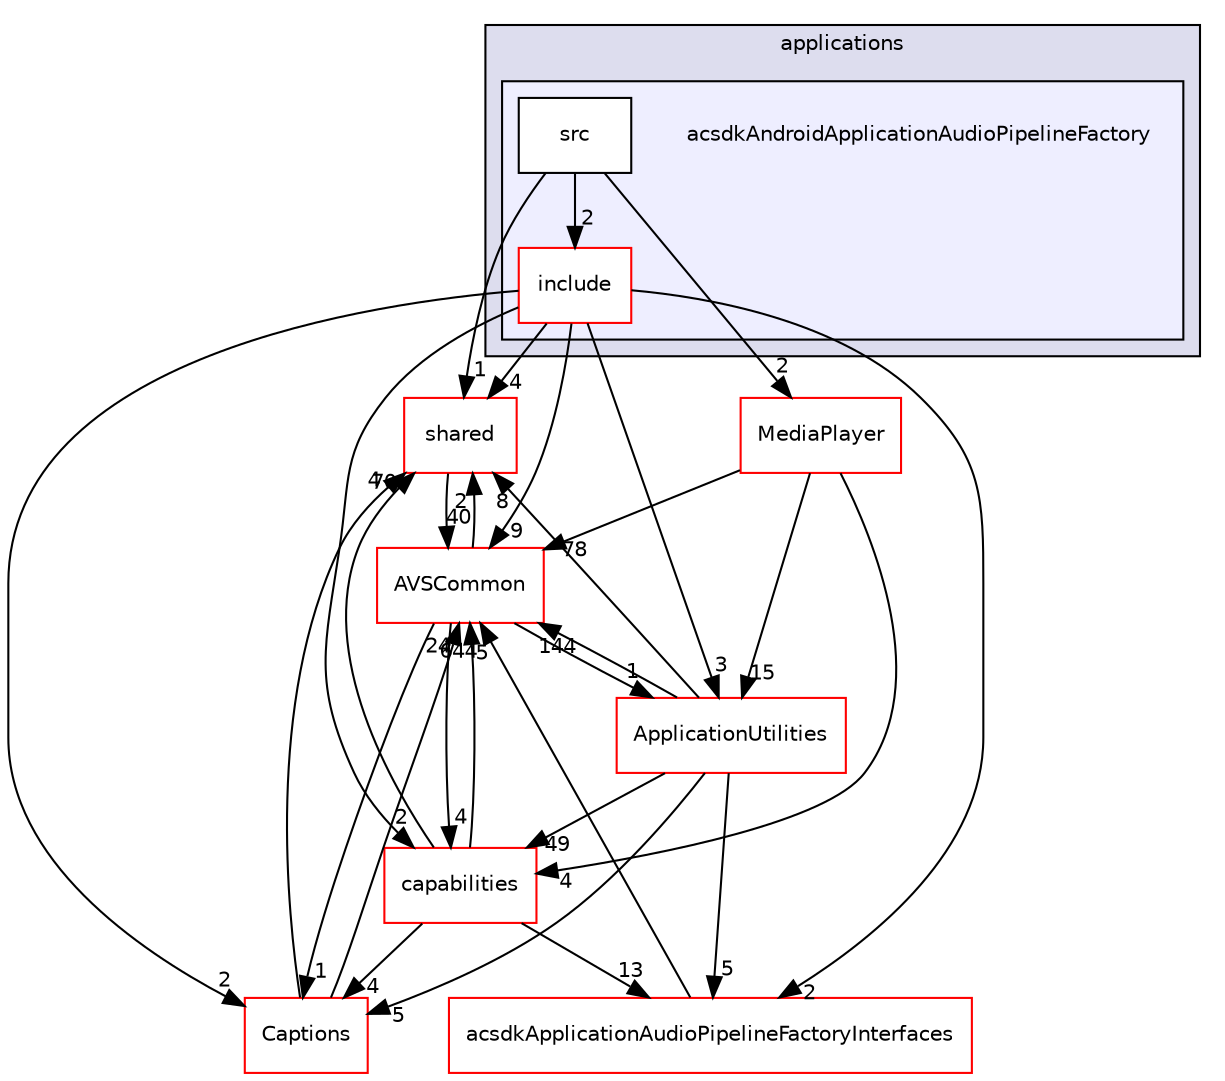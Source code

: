 digraph "/workplace/avs-device-sdk/applications/acsdkAndroidApplicationAudioPipelineFactory" {
  compound=true
  node [ fontsize="10", fontname="Helvetica"];
  edge [ labelfontsize="10", labelfontname="Helvetica"];
  subgraph clusterdir_a6e4fee11f07c3b70486e88fe92cbbdc {
    graph [ bgcolor="#ddddee", pencolor="black", label="applications" fontname="Helvetica", fontsize="10", URL="dir_a6e4fee11f07c3b70486e88fe92cbbdc.html"]
  subgraph clusterdir_1cf53dd7f9966fe965530490bbad7057 {
    graph [ bgcolor="#eeeeff", pencolor="black", label="" URL="dir_1cf53dd7f9966fe965530490bbad7057.html"];
    dir_1cf53dd7f9966fe965530490bbad7057 [shape=plaintext label="acsdkAndroidApplicationAudioPipelineFactory"];
    dir_17f2aaa44c0ff33b634df8d6348022d5 [shape=box label="include" color="red" fillcolor="white" style="filled" URL="dir_17f2aaa44c0ff33b634df8d6348022d5.html"];
    dir_375f1c944b2b3aec10684fda8196bcca [shape=box label="src" color="black" fillcolor="white" style="filled" URL="dir_375f1c944b2b3aec10684fda8196bcca.html"];
  }
  }
  dir_9982052f7ce695d12571567315b2fafa [shape=box label="shared" fillcolor="white" style="filled" color="red" URL="dir_9982052f7ce695d12571567315b2fafa.html"];
  dir_748b5abbb33df61eda67007924a1a0cb [shape=box label="ApplicationUtilities" fillcolor="white" style="filled" color="red" URL="dir_748b5abbb33df61eda67007924a1a0cb.html"];
  dir_5f7911d5aff7f3db61b81ea8d608701d [shape=box label="acsdkApplicationAudioPipelineFactoryInterfaces" fillcolor="white" style="filled" color="red" URL="dir_5f7911d5aff7f3db61b81ea8d608701d.html"];
  dir_de0e77330fd0ab33359e90b501923c8e [shape=box label="Captions" fillcolor="white" style="filled" color="red" URL="dir_de0e77330fd0ab33359e90b501923c8e.html"];
  dir_9d34932954f3d83257e5e12e3f421a72 [shape=box label="MediaPlayer" fillcolor="white" style="filled" color="red" URL="dir_9d34932954f3d83257e5e12e3f421a72.html"];
  dir_13e65effb2bde530b17b3d5eefcd0266 [shape=box label="AVSCommon" fillcolor="white" style="filled" color="red" URL="dir_13e65effb2bde530b17b3d5eefcd0266.html"];
  dir_55f1e16e469d547c636a522dac21b8a1 [shape=box label="capabilities" fillcolor="white" style="filled" color="red" URL="dir_55f1e16e469d547c636a522dac21b8a1.html"];
  dir_9982052f7ce695d12571567315b2fafa->dir_13e65effb2bde530b17b3d5eefcd0266 [headlabel="40", labeldistance=1.5 headhref="dir_000116_000017.html"];
  dir_748b5abbb33df61eda67007924a1a0cb->dir_9982052f7ce695d12571567315b2fafa [headlabel="8", labeldistance=1.5 headhref="dir_000127_000116.html"];
  dir_748b5abbb33df61eda67007924a1a0cb->dir_5f7911d5aff7f3db61b81ea8d608701d [headlabel="5", labeldistance=1.5 headhref="dir_000127_000041.html"];
  dir_748b5abbb33df61eda67007924a1a0cb->dir_de0e77330fd0ab33359e90b501923c8e [headlabel="5", labeldistance=1.5 headhref="dir_000127_000502.html"];
  dir_748b5abbb33df61eda67007924a1a0cb->dir_13e65effb2bde530b17b3d5eefcd0266 [headlabel="144", labeldistance=1.5 headhref="dir_000127_000017.html"];
  dir_748b5abbb33df61eda67007924a1a0cb->dir_55f1e16e469d547c636a522dac21b8a1 [headlabel="49", labeldistance=1.5 headhref="dir_000127_000163.html"];
  dir_17f2aaa44c0ff33b634df8d6348022d5->dir_9982052f7ce695d12571567315b2fafa [headlabel="4", labeldistance=1.5 headhref="dir_000030_000116.html"];
  dir_17f2aaa44c0ff33b634df8d6348022d5->dir_748b5abbb33df61eda67007924a1a0cb [headlabel="3", labeldistance=1.5 headhref="dir_000030_000127.html"];
  dir_17f2aaa44c0ff33b634df8d6348022d5->dir_5f7911d5aff7f3db61b81ea8d608701d [headlabel="2", labeldistance=1.5 headhref="dir_000030_000041.html"];
  dir_17f2aaa44c0ff33b634df8d6348022d5->dir_de0e77330fd0ab33359e90b501923c8e [headlabel="2", labeldistance=1.5 headhref="dir_000030_000502.html"];
  dir_17f2aaa44c0ff33b634df8d6348022d5->dir_13e65effb2bde530b17b3d5eefcd0266 [headlabel="9", labeldistance=1.5 headhref="dir_000030_000017.html"];
  dir_17f2aaa44c0ff33b634df8d6348022d5->dir_55f1e16e469d547c636a522dac21b8a1 [headlabel="2", labeldistance=1.5 headhref="dir_000030_000163.html"];
  dir_5f7911d5aff7f3db61b81ea8d608701d->dir_13e65effb2bde530b17b3d5eefcd0266 [headlabel="5", labeldistance=1.5 headhref="dir_000041_000017.html"];
  dir_de0e77330fd0ab33359e90b501923c8e->dir_9982052f7ce695d12571567315b2fafa [headlabel="4", labeldistance=1.5 headhref="dir_000502_000116.html"];
  dir_de0e77330fd0ab33359e90b501923c8e->dir_13e65effb2bde530b17b3d5eefcd0266 [headlabel="24", labeldistance=1.5 headhref="dir_000502_000017.html"];
  dir_9d34932954f3d83257e5e12e3f421a72->dir_748b5abbb33df61eda67007924a1a0cb [headlabel="15", labeldistance=1.5 headhref="dir_000660_000127.html"];
  dir_9d34932954f3d83257e5e12e3f421a72->dir_13e65effb2bde530b17b3d5eefcd0266 [headlabel="78", labeldistance=1.5 headhref="dir_000660_000017.html"];
  dir_9d34932954f3d83257e5e12e3f421a72->dir_55f1e16e469d547c636a522dac21b8a1 [headlabel="4", labeldistance=1.5 headhref="dir_000660_000163.html"];
  dir_13e65effb2bde530b17b3d5eefcd0266->dir_9982052f7ce695d12571567315b2fafa [headlabel="2", labeldistance=1.5 headhref="dir_000017_000116.html"];
  dir_13e65effb2bde530b17b3d5eefcd0266->dir_748b5abbb33df61eda67007924a1a0cb [headlabel="1", labeldistance=1.5 headhref="dir_000017_000127.html"];
  dir_13e65effb2bde530b17b3d5eefcd0266->dir_de0e77330fd0ab33359e90b501923c8e [headlabel="1", labeldistance=1.5 headhref="dir_000017_000502.html"];
  dir_13e65effb2bde530b17b3d5eefcd0266->dir_55f1e16e469d547c636a522dac21b8a1 [headlabel="4", labeldistance=1.5 headhref="dir_000017_000163.html"];
  dir_55f1e16e469d547c636a522dac21b8a1->dir_9982052f7ce695d12571567315b2fafa [headlabel="70", labeldistance=1.5 headhref="dir_000163_000116.html"];
  dir_55f1e16e469d547c636a522dac21b8a1->dir_5f7911d5aff7f3db61b81ea8d608701d [headlabel="13", labeldistance=1.5 headhref="dir_000163_000041.html"];
  dir_55f1e16e469d547c636a522dac21b8a1->dir_de0e77330fd0ab33359e90b501923c8e [headlabel="4", labeldistance=1.5 headhref="dir_000163_000502.html"];
  dir_55f1e16e469d547c636a522dac21b8a1->dir_13e65effb2bde530b17b3d5eefcd0266 [headlabel="644", labeldistance=1.5 headhref="dir_000163_000017.html"];
  dir_375f1c944b2b3aec10684fda8196bcca->dir_9982052f7ce695d12571567315b2fafa [headlabel="1", labeldistance=1.5 headhref="dir_000038_000116.html"];
  dir_375f1c944b2b3aec10684fda8196bcca->dir_17f2aaa44c0ff33b634df8d6348022d5 [headlabel="2", labeldistance=1.5 headhref="dir_000038_000030.html"];
  dir_375f1c944b2b3aec10684fda8196bcca->dir_9d34932954f3d83257e5e12e3f421a72 [headlabel="2", labeldistance=1.5 headhref="dir_000038_000660.html"];
}
